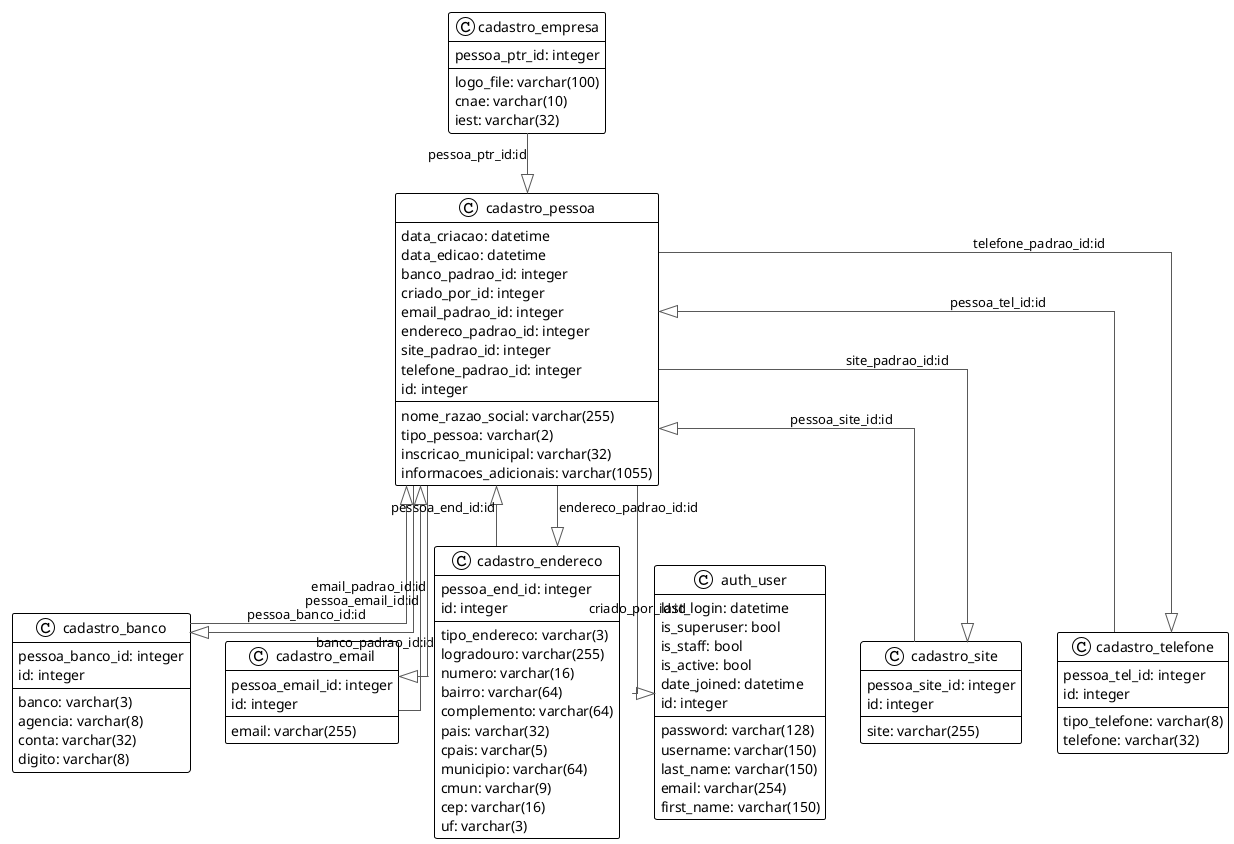 @startuml

!theme plain
top to bottom direction
skinparam linetype ortho

class auth_user {
   password: varchar(128)
   last_login: datetime
   is_superuser: bool
   username: varchar(150)
   last_name: varchar(150)
   email: varchar(254)
   is_staff: bool
   is_active: bool
   date_joined: datetime
   first_name: varchar(150)
   id: integer
}
class cadastro_banco {
   banco: varchar(3)
   agencia: varchar(8)
   conta: varchar(32)
   digito: varchar(8)
   pessoa_banco_id: integer
   id: integer
}
class cadastro_email {
   email: varchar(255)
   pessoa_email_id: integer
   id: integer
}
class cadastro_empresa {
   logo_file: varchar(100)
   cnae: varchar(10)
   iest: varchar(32)
   pessoa_ptr_id: integer
}
class cadastro_endereco {
   tipo_endereco: varchar(3)
   logradouro: varchar(255)
   numero: varchar(16)
   bairro: varchar(64)
   complemento: varchar(64)
   pais: varchar(32)
   cpais: varchar(5)
   municipio: varchar(64)
   cmun: varchar(9)
   cep: varchar(16)
   uf: varchar(3)
   pessoa_end_id: integer
   id: integer
}
class cadastro_pessoa {
   nome_razao_social: varchar(255)
   tipo_pessoa: varchar(2)
   inscricao_municipal: varchar(32)
   informacoes_adicionais: varchar(1055)
   data_criacao: datetime
   data_edicao: datetime
   banco_padrao_id: integer
   criado_por_id: integer
   email_padrao_id: integer
   endereco_padrao_id: integer
   site_padrao_id: integer
   telefone_padrao_id: integer
   id: integer
}
class cadastro_site {
   site: varchar(255)
   pessoa_site_id: integer
   id: integer
}
class cadastro_telefone {
   tipo_telefone: varchar(8)
   telefone: varchar(32)
   pessoa_tel_id: integer
   id: integer
}

cadastro_banco     -[#595959,plain]-^  cadastro_pessoa   : "pessoa_banco_id:id"
cadastro_email     -[#595959,plain]-^  cadastro_pessoa   : "pessoa_email_id:id"
cadastro_empresa   -[#595959,plain]-^  cadastro_pessoa   : "pessoa_ptr_id:id"
cadastro_endereco  -[#595959,plain]-^  cadastro_pessoa   : "pessoa_end_id:id"
cadastro_pessoa    -[#595959,plain]-^  auth_user         : "criado_por_id:id"
cadastro_pessoa    -[#595959,plain]-^  cadastro_banco    : "banco_padrao_id:id"
cadastro_pessoa    -[#595959,plain]-^  cadastro_email    : "email_padrao_id:id"
cadastro_pessoa    -[#595959,plain]-^  cadastro_endereco : "endereco_padrao_id:id"
cadastro_pessoa    -[#595959,plain]-^  cadastro_site     : "site_padrao_id:id"
cadastro_pessoa    -[#595959,plain]-^  cadastro_telefone : "telefone_padrao_id:id"
cadastro_site      -[#595959,plain]-^  cadastro_pessoa   : "pessoa_site_id:id"
cadastro_telefone  -[#595959,plain]-^  cadastro_pessoa   : "pessoa_tel_id:id"
@enduml
